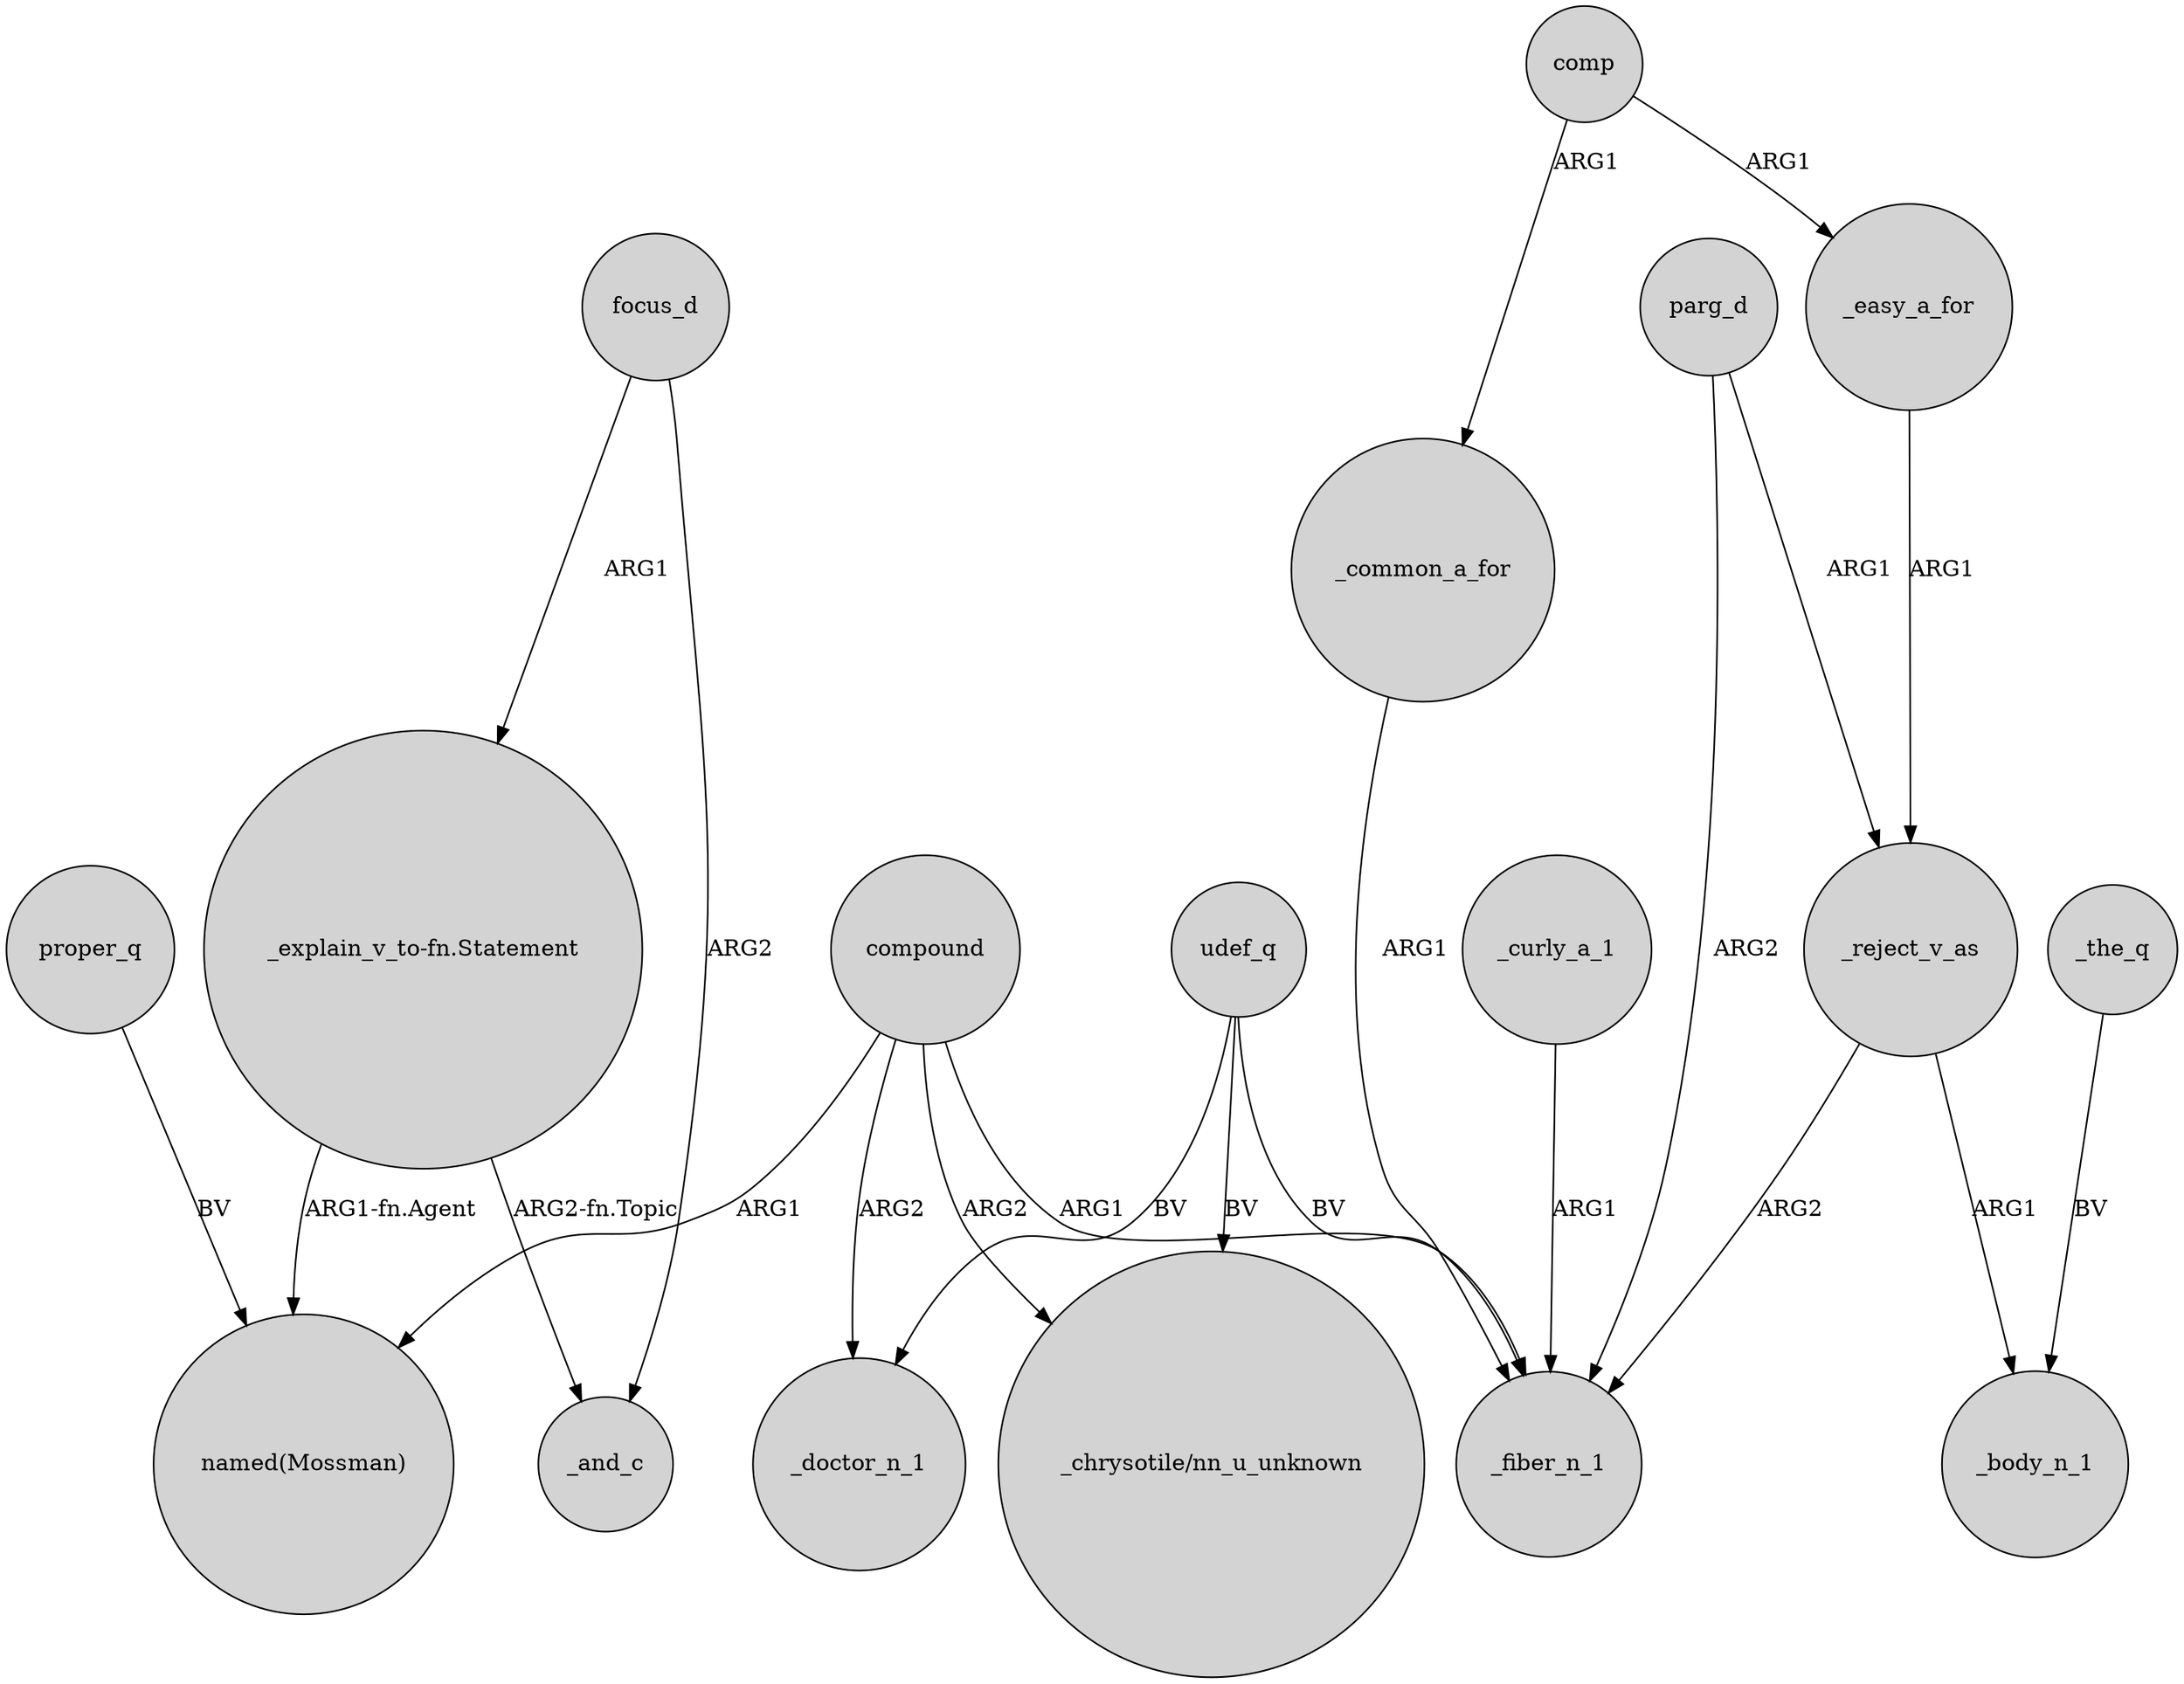 digraph {
	node [shape=circle style=filled]
	proper_q -> "named(Mossman)" [label=BV]
	compound -> _doctor_n_1 [label=ARG2]
	focus_d -> "_explain_v_to-fn.Statement" [label=ARG1]
	_reject_v_as -> _body_n_1 [label=ARG1]
	comp -> _common_a_for [label=ARG1]
	udef_q -> _fiber_n_1 [label=BV]
	udef_q -> _doctor_n_1 [label=BV]
	focus_d -> _and_c [label=ARG2]
	_the_q -> _body_n_1 [label=BV]
	compound -> "named(Mossman)" [label=ARG1]
	comp -> _easy_a_for [label=ARG1]
	_easy_a_for -> _reject_v_as [label=ARG1]
	parg_d -> _reject_v_as [label=ARG1]
	_reject_v_as -> _fiber_n_1 [label=ARG2]
	parg_d -> _fiber_n_1 [label=ARG2]
	"_explain_v_to-fn.Statement" -> "named(Mossman)" [label="ARG1-fn.Agent"]
	_curly_a_1 -> _fiber_n_1 [label=ARG1]
	compound -> _fiber_n_1 [label=ARG1]
	udef_q -> "_chrysotile/nn_u_unknown" [label=BV]
	_common_a_for -> _fiber_n_1 [label=ARG1]
	"_explain_v_to-fn.Statement" -> _and_c [label="ARG2-fn.Topic"]
	compound -> "_chrysotile/nn_u_unknown" [label=ARG2]
}

